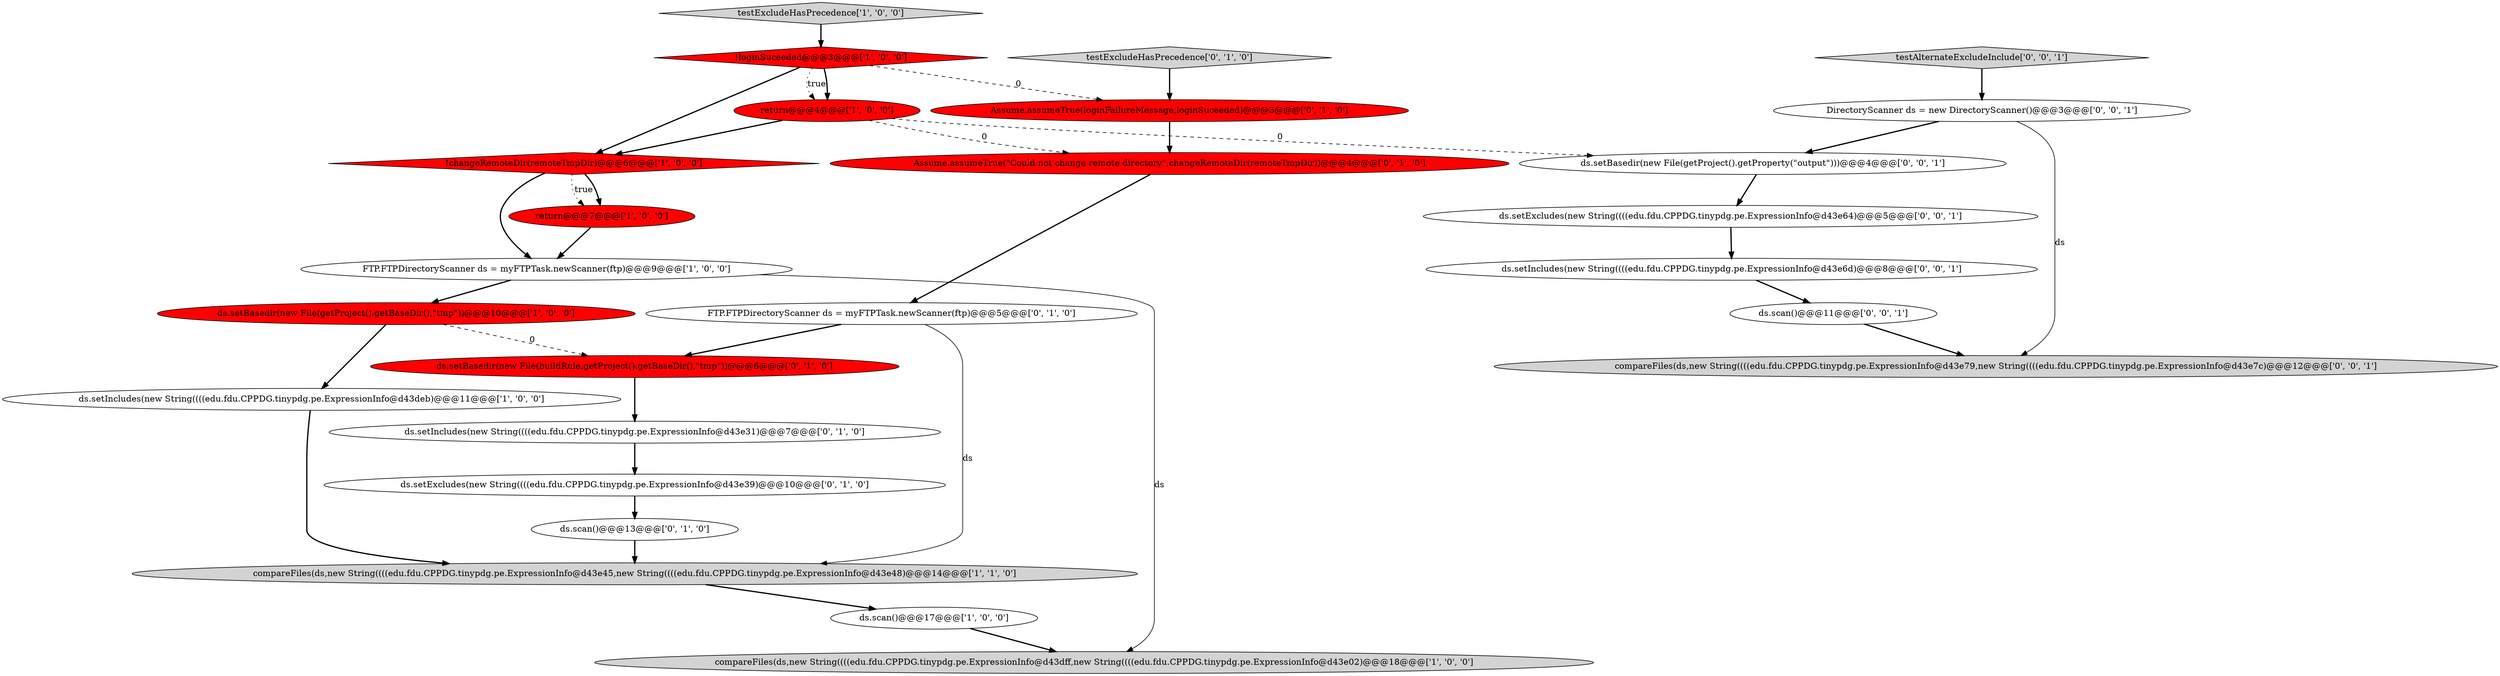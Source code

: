 digraph {
2 [style = filled, label = "ds.scan()@@@17@@@['1', '0', '0']", fillcolor = white, shape = ellipse image = "AAA0AAABBB1BBB"];
4 [style = filled, label = "!loginSuceeded@@@3@@@['1', '0', '0']", fillcolor = red, shape = diamond image = "AAA1AAABBB1BBB"];
23 [style = filled, label = "ds.setIncludes(new String((((edu.fdu.CPPDG.tinypdg.pe.ExpressionInfo@d43e6d)@@@8@@@['0', '0', '1']", fillcolor = white, shape = ellipse image = "AAA0AAABBB3BBB"];
18 [style = filled, label = "Assume.assumeTrue(loginFailureMessage,loginSuceeded)@@@3@@@['0', '1', '0']", fillcolor = red, shape = ellipse image = "AAA1AAABBB2BBB"];
17 [style = filled, label = "Assume.assumeTrue(\"Could not change remote directory\",changeRemoteDir(remoteTmpDir))@@@4@@@['0', '1', '0']", fillcolor = red, shape = ellipse image = "AAA1AAABBB2BBB"];
20 [style = filled, label = "testAlternateExcludeInclude['0', '0', '1']", fillcolor = lightgray, shape = diamond image = "AAA0AAABBB3BBB"];
12 [style = filled, label = "ds.setExcludes(new String((((edu.fdu.CPPDG.tinypdg.pe.ExpressionInfo@d43e39)@@@10@@@['0', '1', '0']", fillcolor = white, shape = ellipse image = "AAA0AAABBB2BBB"];
5 [style = filled, label = "return@@@4@@@['1', '0', '0']", fillcolor = red, shape = ellipse image = "AAA1AAABBB1BBB"];
16 [style = filled, label = "FTP.FTPDirectoryScanner ds = myFTPTask.newScanner(ftp)@@@5@@@['0', '1', '0']", fillcolor = white, shape = ellipse image = "AAA0AAABBB2BBB"];
21 [style = filled, label = "DirectoryScanner ds = new DirectoryScanner()@@@3@@@['0', '0', '1']", fillcolor = white, shape = ellipse image = "AAA0AAABBB3BBB"];
11 [style = filled, label = "ds.setIncludes(new String((((edu.fdu.CPPDG.tinypdg.pe.ExpressionInfo@d43e31)@@@7@@@['0', '1', '0']", fillcolor = white, shape = ellipse image = "AAA0AAABBB2BBB"];
22 [style = filled, label = "ds.setExcludes(new String((((edu.fdu.CPPDG.tinypdg.pe.ExpressionInfo@d43e64)@@@5@@@['0', '0', '1']", fillcolor = white, shape = ellipse image = "AAA0AAABBB3BBB"];
24 [style = filled, label = "ds.scan()@@@11@@@['0', '0', '1']", fillcolor = white, shape = ellipse image = "AAA0AAABBB3BBB"];
6 [style = filled, label = "ds.setBasedir(new File(getProject().getBaseDir(),\"tmp\"))@@@10@@@['1', '0', '0']", fillcolor = red, shape = ellipse image = "AAA1AAABBB1BBB"];
25 [style = filled, label = "ds.setBasedir(new File(getProject().getProperty(\"output\")))@@@4@@@['0', '0', '1']", fillcolor = white, shape = ellipse image = "AAA0AAABBB3BBB"];
13 [style = filled, label = "ds.scan()@@@13@@@['0', '1', '0']", fillcolor = white, shape = ellipse image = "AAA0AAABBB2BBB"];
1 [style = filled, label = "return@@@7@@@['1', '0', '0']", fillcolor = red, shape = ellipse image = "AAA1AAABBB1BBB"];
8 [style = filled, label = "compareFiles(ds,new String((((edu.fdu.CPPDG.tinypdg.pe.ExpressionInfo@d43e45,new String((((edu.fdu.CPPDG.tinypdg.pe.ExpressionInfo@d43e48)@@@14@@@['1', '1', '0']", fillcolor = lightgray, shape = ellipse image = "AAA0AAABBB1BBB"];
14 [style = filled, label = "ds.setBasedir(new File(buildRule.getProject().getBaseDir(),\"tmp\"))@@@6@@@['0', '1', '0']", fillcolor = red, shape = ellipse image = "AAA1AAABBB2BBB"];
10 [style = filled, label = "compareFiles(ds,new String((((edu.fdu.CPPDG.tinypdg.pe.ExpressionInfo@d43dff,new String((((edu.fdu.CPPDG.tinypdg.pe.ExpressionInfo@d43e02)@@@18@@@['1', '0', '0']", fillcolor = lightgray, shape = ellipse image = "AAA0AAABBB1BBB"];
7 [style = filled, label = "testExcludeHasPrecedence['1', '0', '0']", fillcolor = lightgray, shape = diamond image = "AAA0AAABBB1BBB"];
15 [style = filled, label = "testExcludeHasPrecedence['0', '1', '0']", fillcolor = lightgray, shape = diamond image = "AAA0AAABBB2BBB"];
3 [style = filled, label = "FTP.FTPDirectoryScanner ds = myFTPTask.newScanner(ftp)@@@9@@@['1', '0', '0']", fillcolor = white, shape = ellipse image = "AAA0AAABBB1BBB"];
0 [style = filled, label = "ds.setIncludes(new String((((edu.fdu.CPPDG.tinypdg.pe.ExpressionInfo@d43deb)@@@11@@@['1', '0', '0']", fillcolor = white, shape = ellipse image = "AAA0AAABBB1BBB"];
9 [style = filled, label = "!changeRemoteDir(remoteTmpDir)@@@6@@@['1', '0', '0']", fillcolor = red, shape = diamond image = "AAA1AAABBB1BBB"];
19 [style = filled, label = "compareFiles(ds,new String((((edu.fdu.CPPDG.tinypdg.pe.ExpressionInfo@d43e79,new String((((edu.fdu.CPPDG.tinypdg.pe.ExpressionInfo@d43e7c)@@@12@@@['0', '0', '1']", fillcolor = lightgray, shape = ellipse image = "AAA0AAABBB3BBB"];
4->9 [style = bold, label=""];
4->5 [style = dotted, label="true"];
4->18 [style = dashed, label="0"];
24->19 [style = bold, label=""];
5->9 [style = bold, label=""];
25->22 [style = bold, label=""];
1->3 [style = bold, label=""];
18->17 [style = bold, label=""];
3->6 [style = bold, label=""];
11->12 [style = bold, label=""];
6->0 [style = bold, label=""];
5->25 [style = dashed, label="0"];
7->4 [style = bold, label=""];
21->25 [style = bold, label=""];
6->14 [style = dashed, label="0"];
2->10 [style = bold, label=""];
15->18 [style = bold, label=""];
22->23 [style = bold, label=""];
16->8 [style = solid, label="ds"];
20->21 [style = bold, label=""];
12->13 [style = bold, label=""];
23->24 [style = bold, label=""];
5->17 [style = dashed, label="0"];
8->2 [style = bold, label=""];
21->19 [style = solid, label="ds"];
0->8 [style = bold, label=""];
9->1 [style = dotted, label="true"];
9->3 [style = bold, label=""];
16->14 [style = bold, label=""];
3->10 [style = solid, label="ds"];
13->8 [style = bold, label=""];
9->1 [style = bold, label=""];
14->11 [style = bold, label=""];
4->5 [style = bold, label=""];
17->16 [style = bold, label=""];
}
